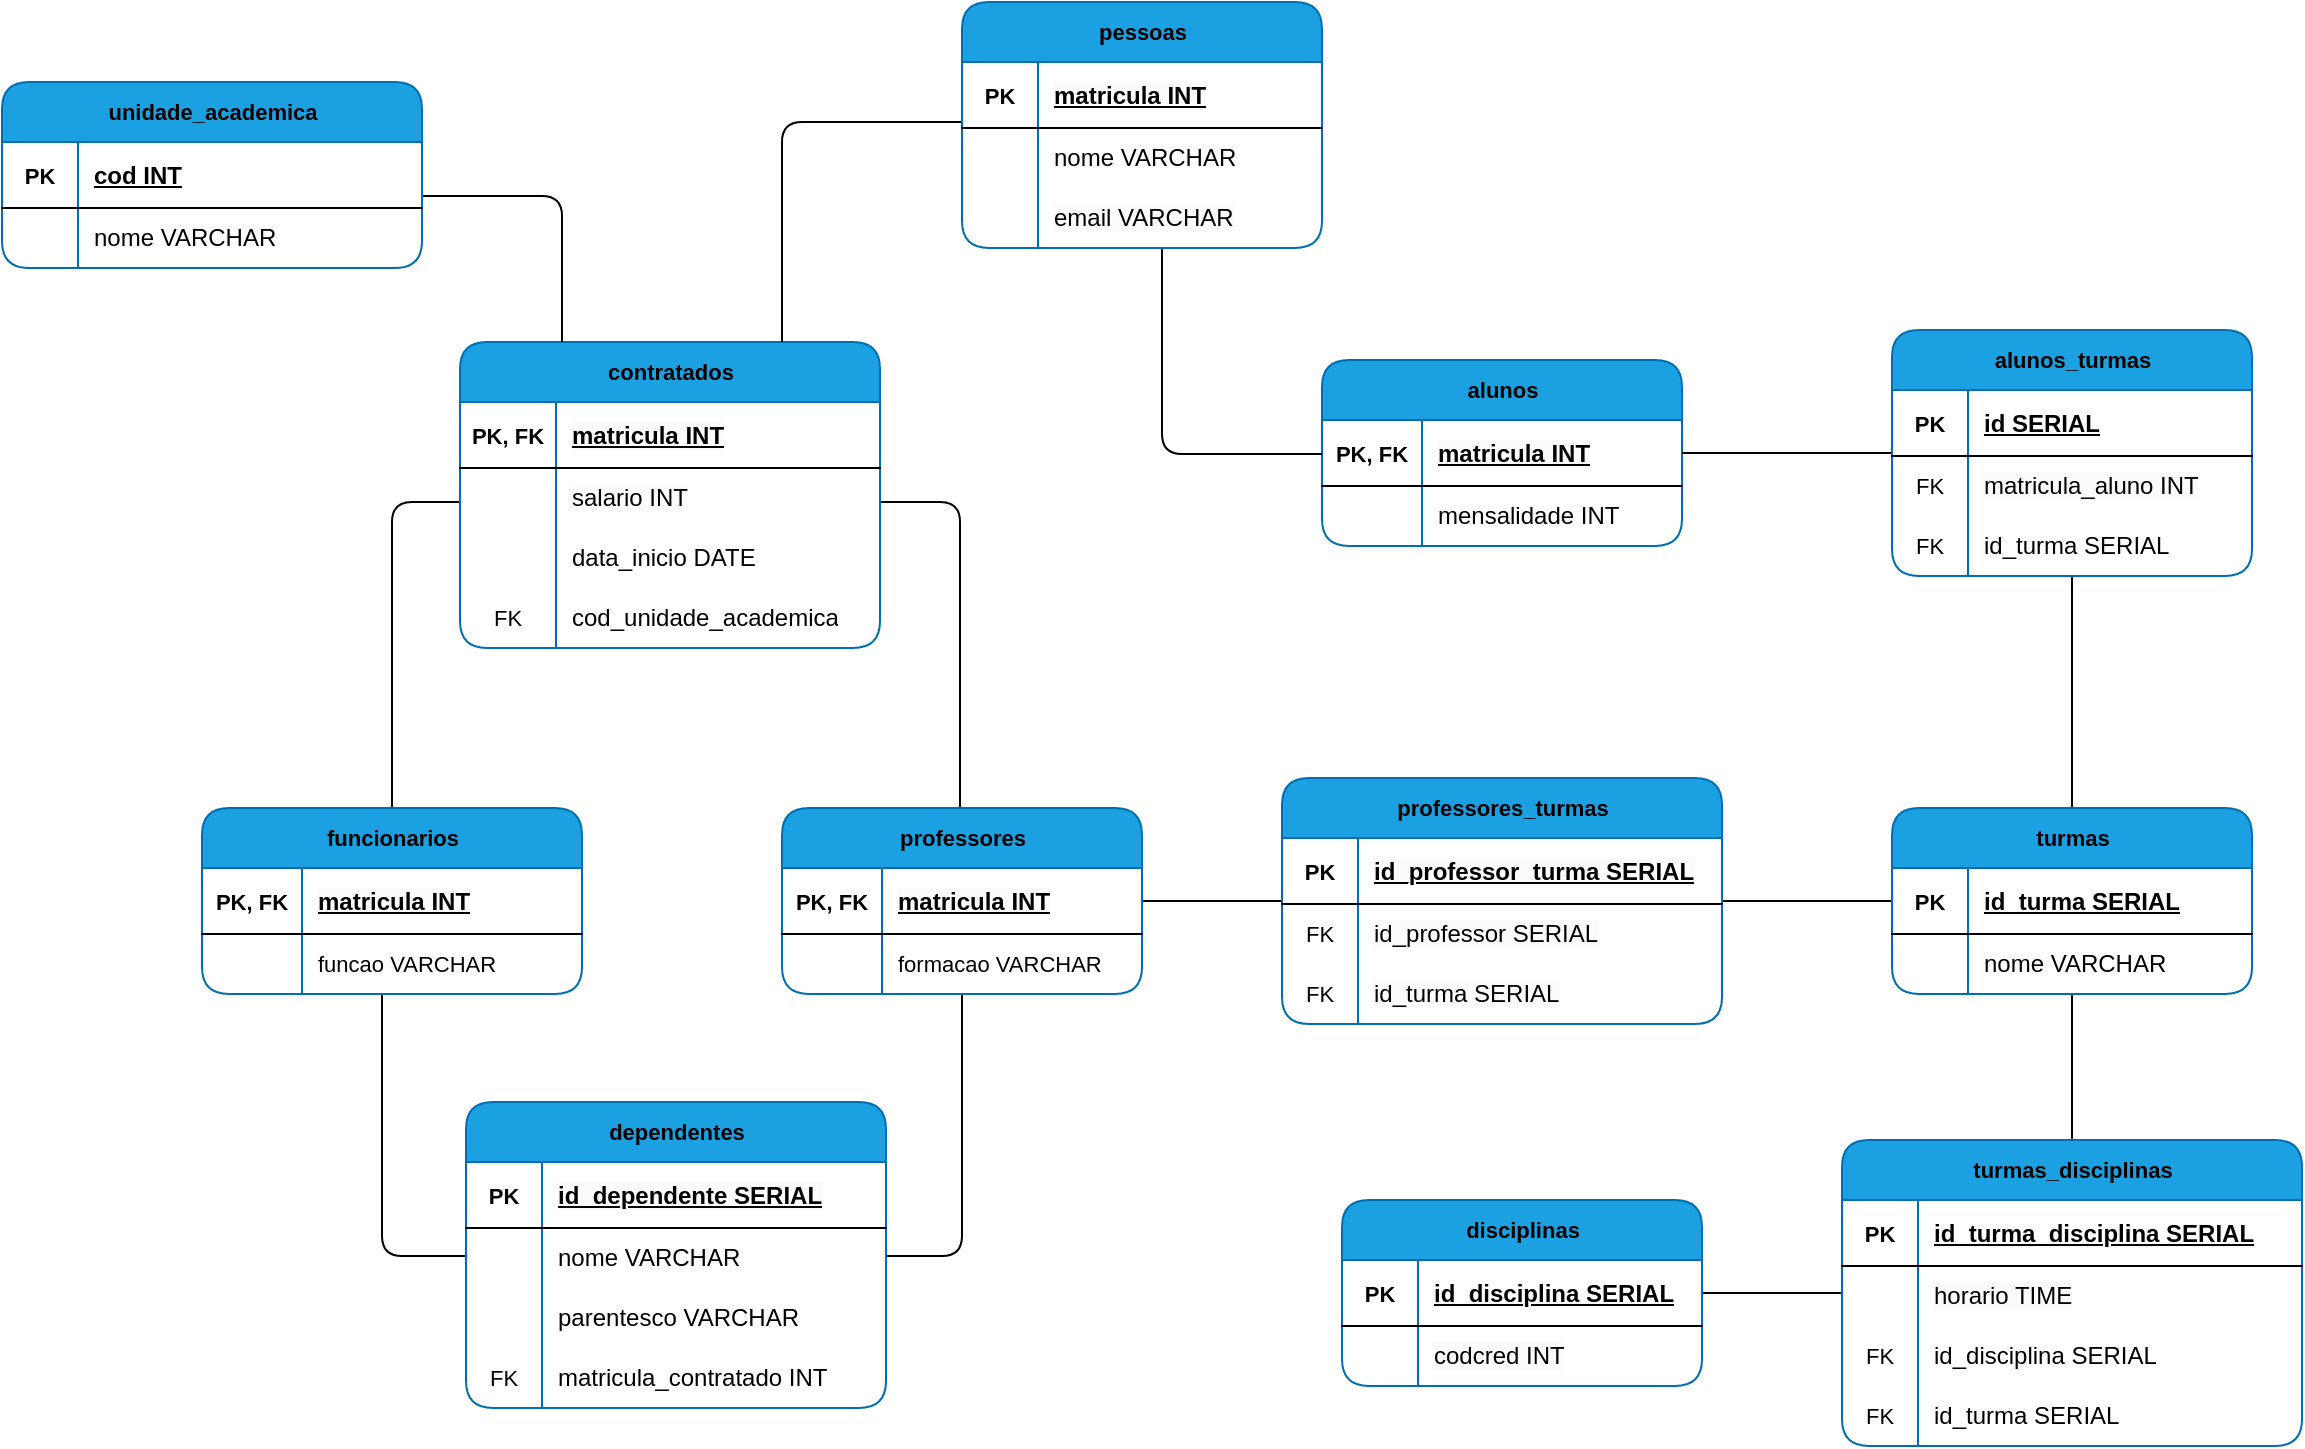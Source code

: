 <mxfile version="24.3.1" type="github">
  <diagram name="Página-1" id="WY4z6POpGyLfs5gdnEFu">
    <mxGraphModel dx="1714" dy="923" grid="1" gridSize="10" guides="0" tooltips="1" connect="1" arrows="1" fold="1" page="1" pageScale="1" pageWidth="827" pageHeight="1169" background="none" math="0" shadow="0">
      <root>
        <mxCell id="0" />
        <mxCell id="1" parent="0" />
        <mxCell id="dywrAjBWSmj7pD-ek3sx-2" style="edgeStyle=orthogonalEdgeStyle;rounded=1;orthogonalLoop=1;jettySize=auto;html=1;endArrow=none;endFill=0;" edge="1" parent="1" source="dywrAjBWSmj7pD-ek3sx-118" target="dywrAjBWSmj7pD-ek3sx-94">
          <mxGeometry relative="1" as="geometry">
            <mxPoint x="855" y="663" as="targetPoint" />
            <Array as="points">
              <mxPoint x="855" y="510" />
            </Array>
          </mxGeometry>
        </mxCell>
        <mxCell id="dywrAjBWSmj7pD-ek3sx-3" style="edgeStyle=orthogonalEdgeStyle;rounded=1;orthogonalLoop=1;jettySize=auto;html=1;strokeColor=default;align=center;verticalAlign=middle;fontFamily=Helvetica;fontSize=11;fontColor=default;labelBackgroundColor=default;endArrow=none;endFill=0;" edge="1" parent="1" source="dywrAjBWSmj7pD-ek3sx-118" target="dywrAjBWSmj7pD-ek3sx-78">
          <mxGeometry relative="1" as="geometry">
            <mxPoint x="1139.04" y="663" as="targetPoint" />
            <Array as="points">
              <mxPoint x="1139" y="510" />
            </Array>
          </mxGeometry>
        </mxCell>
        <mxCell id="dywrAjBWSmj7pD-ek3sx-117" style="edgeStyle=orthogonalEdgeStyle;rounded=1;orthogonalLoop=1;jettySize=auto;html=1;strokeColor=default;align=center;verticalAlign=middle;fontFamily=Helvetica;fontSize=11;fontColor=default;fontStyle=1;labelBackgroundColor=none;endArrow=none;endFill=0;" edge="1" parent="1" source="dywrAjBWSmj7pD-ek3sx-78" target="dywrAjBWSmj7pD-ek3sx-101">
          <mxGeometry relative="1" as="geometry">
            <Array as="points">
              <mxPoint x="1140" y="887" />
            </Array>
          </mxGeometry>
        </mxCell>
        <mxCell id="dywrAjBWSmj7pD-ek3sx-160" style="edgeStyle=orthogonalEdgeStyle;rounded=1;orthogonalLoop=1;jettySize=auto;html=1;strokeColor=default;align=center;verticalAlign=middle;fontFamily=Helvetica;fontSize=11;fontColor=default;fontStyle=1;labelBackgroundColor=none;endArrow=none;endFill=0;" edge="1" parent="1" source="dywrAjBWSmj7pD-ek3sx-78" target="dywrAjBWSmj7pD-ek3sx-144">
          <mxGeometry relative="1" as="geometry" />
        </mxCell>
        <mxCell id="dywrAjBWSmj7pD-ek3sx-78" value="&lt;font color=&quot;#000000&quot;&gt;professores&lt;/font&gt;" style="shape=table;startSize=30;container=1;collapsible=1;childLayout=tableLayout;fixedRows=1;rowLines=0;fontStyle=1;align=center;resizeLast=1;html=1;rounded=1;fontFamily=Helvetica;fontSize=11;labelBackgroundColor=none;perimeterSpacing=0;shadow=0;swimlaneLine=1;swimlaneFillColor=default;fillColor=#1ba1e2;strokeColor=#006EAF;fontColor=#ffffff;" vertex="1" parent="1">
          <mxGeometry x="1050" y="663" width="180" height="93" as="geometry" />
        </mxCell>
        <mxCell id="dywrAjBWSmj7pD-ek3sx-79" value="" style="shape=tableRow;horizontal=0;startSize=0;swimlaneHead=0;swimlaneBody=0;fillColor=none;collapsible=0;dropTarget=0;points=[[0,0.5],[1,0.5]];portConstraint=eastwest;top=0;left=0;right=0;bottom=1;rounded=1;fontFamily=Helvetica;fontSize=11;fontColor=default;labelBackgroundColor=default;" vertex="1" parent="dywrAjBWSmj7pD-ek3sx-78">
          <mxGeometry y="30" width="180" height="33" as="geometry" />
        </mxCell>
        <mxCell id="dywrAjBWSmj7pD-ek3sx-80" value="PK, FK" style="shape=partialRectangle;connectable=0;fillColor=none;top=0;left=0;bottom=0;right=0;fontStyle=1;overflow=hidden;whiteSpace=wrap;html=1;rounded=1;fontFamily=Helvetica;fontSize=11;fontColor=default;labelBackgroundColor=default;" vertex="1" parent="dywrAjBWSmj7pD-ek3sx-79">
          <mxGeometry width="50" height="33" as="geometry">
            <mxRectangle width="50" height="33" as="alternateBounds" />
          </mxGeometry>
        </mxCell>
        <mxCell id="dywrAjBWSmj7pD-ek3sx-81" value="&lt;span style=&quot;font-size: 12px; background-color: rgb(251, 251, 251);&quot;&gt;matricula INT&lt;/span&gt;" style="shape=partialRectangle;connectable=0;fillColor=none;top=0;left=0;bottom=0;right=0;align=left;spacingLeft=6;fontStyle=5;overflow=hidden;whiteSpace=wrap;html=1;rounded=1;fontFamily=Helvetica;fontSize=11;fontColor=default;labelBackgroundColor=default;" vertex="1" parent="dywrAjBWSmj7pD-ek3sx-79">
          <mxGeometry x="50" width="130" height="33" as="geometry">
            <mxRectangle width="130" height="33" as="alternateBounds" />
          </mxGeometry>
        </mxCell>
        <mxCell id="dywrAjBWSmj7pD-ek3sx-88" value="" style="shape=tableRow;horizontal=0;startSize=0;swimlaneHead=0;swimlaneBody=0;fillColor=none;collapsible=0;dropTarget=0;points=[[0,0.5],[1,0.5]];portConstraint=eastwest;top=0;left=0;right=0;bottom=0;rounded=1;fontFamily=Helvetica;fontSize=11;fontColor=default;labelBackgroundColor=default;" vertex="1" parent="dywrAjBWSmj7pD-ek3sx-78">
          <mxGeometry y="63" width="180" height="30" as="geometry" />
        </mxCell>
        <mxCell id="dywrAjBWSmj7pD-ek3sx-89" value="" style="shape=partialRectangle;connectable=0;fillColor=none;top=0;left=0;bottom=0;right=0;editable=1;overflow=hidden;whiteSpace=wrap;html=1;rounded=1;fontFamily=Helvetica;fontSize=11;fontColor=default;labelBackgroundColor=default;" vertex="1" parent="dywrAjBWSmj7pD-ek3sx-88">
          <mxGeometry width="50" height="30" as="geometry">
            <mxRectangle width="50" height="30" as="alternateBounds" />
          </mxGeometry>
        </mxCell>
        <mxCell id="dywrAjBWSmj7pD-ek3sx-90" value="formacao VARCHAR" style="shape=partialRectangle;connectable=0;fillColor=none;top=0;left=0;bottom=0;right=0;align=left;spacingLeft=6;overflow=hidden;whiteSpace=wrap;html=1;rounded=1;fontFamily=Helvetica;fontSize=11;fontColor=default;labelBackgroundColor=default;" vertex="1" parent="dywrAjBWSmj7pD-ek3sx-88">
          <mxGeometry x="50" width="130" height="30" as="geometry">
            <mxRectangle width="130" height="30" as="alternateBounds" />
          </mxGeometry>
        </mxCell>
        <mxCell id="dywrAjBWSmj7pD-ek3sx-116" style="edgeStyle=orthogonalEdgeStyle;rounded=1;orthogonalLoop=1;jettySize=auto;html=1;strokeColor=default;align=center;verticalAlign=middle;fontFamily=Helvetica;fontSize=11;fontColor=default;fontStyle=1;labelBackgroundColor=none;endArrow=none;endFill=0;" edge="1" parent="1" source="dywrAjBWSmj7pD-ek3sx-94" target="dywrAjBWSmj7pD-ek3sx-101">
          <mxGeometry relative="1" as="geometry">
            <Array as="points">
              <mxPoint x="850" y="887" />
            </Array>
          </mxGeometry>
        </mxCell>
        <mxCell id="dywrAjBWSmj7pD-ek3sx-94" value="&lt;font color=&quot;#000000&quot;&gt;funcionarios&lt;/font&gt;" style="shape=table;startSize=30;container=1;collapsible=1;childLayout=tableLayout;fixedRows=1;rowLines=0;fontStyle=1;align=center;resizeLast=1;html=1;rounded=1;fontFamily=Helvetica;fontSize=11;labelBackgroundColor=none;perimeterSpacing=0;shadow=0;swimlaneLine=1;swimlaneFillColor=default;fillColor=#1ba1e2;strokeColor=#006EAF;fontColor=#ffffff;" vertex="1" parent="1">
          <mxGeometry x="760" y="663" width="190" height="93" as="geometry" />
        </mxCell>
        <mxCell id="dywrAjBWSmj7pD-ek3sx-95" value="" style="shape=tableRow;horizontal=0;startSize=0;swimlaneHead=0;swimlaneBody=0;fillColor=none;collapsible=0;dropTarget=0;points=[[0,0.5],[1,0.5]];portConstraint=eastwest;top=0;left=0;right=0;bottom=1;rounded=1;fontFamily=Helvetica;fontSize=11;fontColor=default;labelBackgroundColor=default;" vertex="1" parent="dywrAjBWSmj7pD-ek3sx-94">
          <mxGeometry y="30" width="190" height="33" as="geometry" />
        </mxCell>
        <mxCell id="dywrAjBWSmj7pD-ek3sx-96" value="PK, FK" style="shape=partialRectangle;connectable=0;fillColor=none;top=0;left=0;bottom=0;right=0;fontStyle=1;overflow=hidden;whiteSpace=wrap;html=1;rounded=1;fontFamily=Helvetica;fontSize=11;fontColor=default;labelBackgroundColor=default;" vertex="1" parent="dywrAjBWSmj7pD-ek3sx-95">
          <mxGeometry width="50" height="33" as="geometry">
            <mxRectangle width="50" height="33" as="alternateBounds" />
          </mxGeometry>
        </mxCell>
        <mxCell id="dywrAjBWSmj7pD-ek3sx-97" value="&lt;span style=&quot;font-size: 12px; background-color: rgb(251, 251, 251);&quot;&gt;matricula INT&lt;/span&gt;" style="shape=partialRectangle;connectable=0;fillColor=none;top=0;left=0;bottom=0;right=0;align=left;spacingLeft=6;fontStyle=5;overflow=hidden;whiteSpace=wrap;html=1;rounded=1;fontFamily=Helvetica;fontSize=11;fontColor=default;labelBackgroundColor=default;" vertex="1" parent="dywrAjBWSmj7pD-ek3sx-95">
          <mxGeometry x="50" width="140" height="33" as="geometry">
            <mxRectangle width="140" height="33" as="alternateBounds" />
          </mxGeometry>
        </mxCell>
        <mxCell id="dywrAjBWSmj7pD-ek3sx-98" value="" style="shape=tableRow;horizontal=0;startSize=0;swimlaneHead=0;swimlaneBody=0;fillColor=none;collapsible=0;dropTarget=0;points=[[0,0.5],[1,0.5]];portConstraint=eastwest;top=0;left=0;right=0;bottom=0;rounded=1;fontFamily=Helvetica;fontSize=11;fontColor=default;labelBackgroundColor=default;" vertex="1" parent="dywrAjBWSmj7pD-ek3sx-94">
          <mxGeometry y="63" width="190" height="30" as="geometry" />
        </mxCell>
        <mxCell id="dywrAjBWSmj7pD-ek3sx-99" value="" style="shape=partialRectangle;connectable=0;fillColor=none;top=0;left=0;bottom=0;right=0;editable=1;overflow=hidden;whiteSpace=wrap;html=1;rounded=1;fontFamily=Helvetica;fontSize=11;fontColor=default;labelBackgroundColor=default;" vertex="1" parent="dywrAjBWSmj7pD-ek3sx-98">
          <mxGeometry width="50" height="30" as="geometry">
            <mxRectangle width="50" height="30" as="alternateBounds" />
          </mxGeometry>
        </mxCell>
        <mxCell id="dywrAjBWSmj7pD-ek3sx-100" value="funcao VARCHAR" style="shape=partialRectangle;connectable=0;fillColor=none;top=0;left=0;bottom=0;right=0;align=left;spacingLeft=6;overflow=hidden;whiteSpace=wrap;html=1;rounded=1;fontFamily=Helvetica;fontSize=11;fontColor=default;labelBackgroundColor=default;" vertex="1" parent="dywrAjBWSmj7pD-ek3sx-98">
          <mxGeometry x="50" width="140" height="30" as="geometry">
            <mxRectangle width="140" height="30" as="alternateBounds" />
          </mxGeometry>
        </mxCell>
        <mxCell id="dywrAjBWSmj7pD-ek3sx-101" value="&lt;font color=&quot;#000000&quot;&gt;dependentes&lt;/font&gt;" style="shape=table;startSize=30;container=1;collapsible=1;childLayout=tableLayout;fixedRows=1;rowLines=0;fontStyle=1;align=center;resizeLast=1;html=1;rounded=1;fontFamily=Helvetica;fontSize=11;labelBackgroundColor=none;perimeterSpacing=0;shadow=0;swimlaneLine=1;swimlaneFillColor=default;fillColor=#1ba1e2;strokeColor=#006EAF;fontColor=#ffffff;" vertex="1" parent="1">
          <mxGeometry x="892" y="810" width="210" height="153" as="geometry" />
        </mxCell>
        <mxCell id="dywrAjBWSmj7pD-ek3sx-102" value="" style="shape=tableRow;horizontal=0;startSize=0;swimlaneHead=0;swimlaneBody=0;fillColor=none;collapsible=0;dropTarget=0;points=[[0,0.5],[1,0.5]];portConstraint=eastwest;top=0;left=0;right=0;bottom=1;rounded=1;fontFamily=Helvetica;fontSize=11;fontColor=default;labelBackgroundColor=default;" vertex="1" parent="dywrAjBWSmj7pD-ek3sx-101">
          <mxGeometry y="30" width="210" height="33" as="geometry" />
        </mxCell>
        <mxCell id="dywrAjBWSmj7pD-ek3sx-103" value="PK" style="shape=partialRectangle;connectable=0;fillColor=none;top=0;left=0;bottom=0;right=0;fontStyle=1;overflow=hidden;whiteSpace=wrap;html=1;rounded=1;fontFamily=Helvetica;fontSize=11;fontColor=default;labelBackgroundColor=default;" vertex="1" parent="dywrAjBWSmj7pD-ek3sx-102">
          <mxGeometry width="38" height="33" as="geometry">
            <mxRectangle width="38" height="33" as="alternateBounds" />
          </mxGeometry>
        </mxCell>
        <mxCell id="dywrAjBWSmj7pD-ek3sx-104" value="&lt;span style=&quot;font-size: 12px; background-color: rgb(251, 251, 251);&quot;&gt;id_dependente SERIAL&lt;/span&gt;" style="shape=partialRectangle;connectable=0;fillColor=none;top=0;left=0;bottom=0;right=0;align=left;spacingLeft=6;fontStyle=5;overflow=hidden;whiteSpace=wrap;html=1;rounded=1;fontFamily=Helvetica;fontSize=11;fontColor=default;labelBackgroundColor=default;" vertex="1" parent="dywrAjBWSmj7pD-ek3sx-102">
          <mxGeometry x="38" width="172" height="33" as="geometry">
            <mxRectangle width="172" height="33" as="alternateBounds" />
          </mxGeometry>
        </mxCell>
        <mxCell id="dywrAjBWSmj7pD-ek3sx-105" value="" style="shape=tableRow;horizontal=0;startSize=0;swimlaneHead=0;swimlaneBody=0;fillColor=none;collapsible=0;dropTarget=0;points=[[0,0.5],[1,0.5]];portConstraint=eastwest;top=0;left=0;right=0;bottom=0;rounded=1;fontFamily=Helvetica;fontSize=11;fontColor=default;labelBackgroundColor=default;" vertex="1" parent="dywrAjBWSmj7pD-ek3sx-101">
          <mxGeometry y="63" width="210" height="30" as="geometry" />
        </mxCell>
        <mxCell id="dywrAjBWSmj7pD-ek3sx-106" value="" style="shape=partialRectangle;connectable=0;fillColor=none;top=0;left=0;bottom=0;right=0;editable=1;overflow=hidden;whiteSpace=wrap;html=1;rounded=1;fontFamily=Helvetica;fontSize=11;fontColor=default;labelBackgroundColor=default;" vertex="1" parent="dywrAjBWSmj7pD-ek3sx-105">
          <mxGeometry width="38" height="30" as="geometry">
            <mxRectangle width="38" height="30" as="alternateBounds" />
          </mxGeometry>
        </mxCell>
        <mxCell id="dywrAjBWSmj7pD-ek3sx-107" value="&lt;span style=&quot;font-size: 12px;&quot;&gt;nome VARCHAR&lt;/span&gt;" style="shape=partialRectangle;connectable=0;fillColor=none;top=0;left=0;bottom=0;right=0;align=left;spacingLeft=6;overflow=hidden;whiteSpace=wrap;html=1;rounded=1;fontFamily=Helvetica;fontSize=11;fontColor=default;labelBackgroundColor=default;" vertex="1" parent="dywrAjBWSmj7pD-ek3sx-105">
          <mxGeometry x="38" width="172" height="30" as="geometry">
            <mxRectangle width="172" height="30" as="alternateBounds" />
          </mxGeometry>
        </mxCell>
        <mxCell id="dywrAjBWSmj7pD-ek3sx-110" value="" style="shape=tableRow;horizontal=0;startSize=0;swimlaneHead=0;swimlaneBody=0;fillColor=none;collapsible=0;dropTarget=0;points=[[0,0.5],[1,0.5]];portConstraint=eastwest;top=0;left=0;right=0;bottom=0;rounded=1;fontFamily=Helvetica;fontSize=11;fontColor=default;labelBackgroundColor=default;" vertex="1" parent="dywrAjBWSmj7pD-ek3sx-101">
          <mxGeometry y="93" width="210" height="30" as="geometry" />
        </mxCell>
        <mxCell id="dywrAjBWSmj7pD-ek3sx-111" value="" style="shape=partialRectangle;connectable=0;fillColor=none;top=0;left=0;bottom=0;right=0;editable=1;overflow=hidden;whiteSpace=wrap;html=1;rounded=1;fontFamily=Helvetica;fontSize=11;fontColor=default;labelBackgroundColor=default;" vertex="1" parent="dywrAjBWSmj7pD-ek3sx-110">
          <mxGeometry width="38" height="30" as="geometry">
            <mxRectangle width="38" height="30" as="alternateBounds" />
          </mxGeometry>
        </mxCell>
        <mxCell id="dywrAjBWSmj7pD-ek3sx-112" value="&lt;span style=&quot;font-size: 12px;&quot;&gt;parentesco VARCHAR&lt;/span&gt;" style="shape=partialRectangle;connectable=0;fillColor=none;top=0;left=0;bottom=0;right=0;align=left;spacingLeft=6;overflow=hidden;whiteSpace=wrap;html=1;rounded=1;fontFamily=Helvetica;fontSize=11;fontColor=default;labelBackgroundColor=default;" vertex="1" parent="dywrAjBWSmj7pD-ek3sx-110">
          <mxGeometry x="38" width="172" height="30" as="geometry">
            <mxRectangle width="172" height="30" as="alternateBounds" />
          </mxGeometry>
        </mxCell>
        <mxCell id="dywrAjBWSmj7pD-ek3sx-113" value="" style="shape=tableRow;horizontal=0;startSize=0;swimlaneHead=0;swimlaneBody=0;fillColor=none;collapsible=0;dropTarget=0;points=[[0,0.5],[1,0.5]];portConstraint=eastwest;top=0;left=0;right=0;bottom=0;rounded=1;fontFamily=Helvetica;fontSize=11;fontColor=default;labelBackgroundColor=default;" vertex="1" parent="dywrAjBWSmj7pD-ek3sx-101">
          <mxGeometry y="123" width="210" height="30" as="geometry" />
        </mxCell>
        <mxCell id="dywrAjBWSmj7pD-ek3sx-114" value="FK" style="shape=partialRectangle;connectable=0;fillColor=none;top=0;left=0;bottom=0;right=0;editable=1;overflow=hidden;whiteSpace=wrap;html=1;rounded=1;fontFamily=Helvetica;fontSize=11;fontColor=default;labelBackgroundColor=default;" vertex="1" parent="dywrAjBWSmj7pD-ek3sx-113">
          <mxGeometry width="38" height="30" as="geometry">
            <mxRectangle width="38" height="30" as="alternateBounds" />
          </mxGeometry>
        </mxCell>
        <mxCell id="dywrAjBWSmj7pD-ek3sx-115" value="&lt;span style=&quot;font-size: 12px;&quot;&gt;matricula_contratado INT&lt;/span&gt;" style="shape=partialRectangle;connectable=0;fillColor=none;top=0;left=0;bottom=0;right=0;align=left;spacingLeft=6;overflow=hidden;whiteSpace=wrap;html=1;rounded=1;fontFamily=Helvetica;fontSize=11;fontColor=default;labelBackgroundColor=default;" vertex="1" parent="dywrAjBWSmj7pD-ek3sx-113">
          <mxGeometry x="38" width="172" height="30" as="geometry">
            <mxRectangle width="172" height="30" as="alternateBounds" />
          </mxGeometry>
        </mxCell>
        <mxCell id="dywrAjBWSmj7pD-ek3sx-118" value="&lt;font color=&quot;#000000&quot;&gt;contratados&lt;/font&gt;" style="shape=table;startSize=30;container=1;collapsible=1;childLayout=tableLayout;fixedRows=1;rowLines=0;fontStyle=1;align=center;resizeLast=1;html=1;rounded=1;fontFamily=Helvetica;fontSize=11;labelBackgroundColor=none;perimeterSpacing=0;shadow=0;swimlaneLine=1;swimlaneFillColor=default;fillColor=#1ba1e2;strokeColor=#006EAF;fontColor=#ffffff;" vertex="1" parent="1">
          <mxGeometry x="889" y="430" width="210" height="153" as="geometry" />
        </mxCell>
        <mxCell id="dywrAjBWSmj7pD-ek3sx-119" value="" style="shape=tableRow;horizontal=0;startSize=0;swimlaneHead=0;swimlaneBody=0;fillColor=none;collapsible=0;dropTarget=0;points=[[0,0.5],[1,0.5]];portConstraint=eastwest;top=0;left=0;right=0;bottom=1;rounded=1;fontFamily=Helvetica;fontSize=11;fontColor=default;labelBackgroundColor=default;" vertex="1" parent="dywrAjBWSmj7pD-ek3sx-118">
          <mxGeometry y="30" width="210" height="33" as="geometry" />
        </mxCell>
        <mxCell id="dywrAjBWSmj7pD-ek3sx-120" value="PK, FK" style="shape=partialRectangle;connectable=0;fillColor=none;top=0;left=0;bottom=0;right=0;fontStyle=1;overflow=hidden;whiteSpace=wrap;html=1;rounded=1;fontFamily=Helvetica;fontSize=11;fontColor=default;labelBackgroundColor=default;" vertex="1" parent="dywrAjBWSmj7pD-ek3sx-119">
          <mxGeometry width="48.0" height="33" as="geometry">
            <mxRectangle width="48.0" height="33" as="alternateBounds" />
          </mxGeometry>
        </mxCell>
        <mxCell id="dywrAjBWSmj7pD-ek3sx-121" value="&lt;span style=&quot;font-size: 12px; background-color: rgb(251, 251, 251);&quot;&gt;matricula INT&lt;/span&gt;" style="shape=partialRectangle;connectable=0;fillColor=none;top=0;left=0;bottom=0;right=0;align=left;spacingLeft=6;fontStyle=5;overflow=hidden;whiteSpace=wrap;html=1;rounded=1;fontFamily=Helvetica;fontSize=11;fontColor=default;labelBackgroundColor=default;" vertex="1" parent="dywrAjBWSmj7pD-ek3sx-119">
          <mxGeometry x="48.0" width="162.0" height="33" as="geometry">
            <mxRectangle width="162.0" height="33" as="alternateBounds" />
          </mxGeometry>
        </mxCell>
        <mxCell id="dywrAjBWSmj7pD-ek3sx-134" value="" style="shape=tableRow;horizontal=0;startSize=0;swimlaneHead=0;swimlaneBody=0;fillColor=none;collapsible=0;dropTarget=0;points=[[0,0.5],[1,0.5]];portConstraint=eastwest;top=0;left=0;right=0;bottom=0;rounded=1;fontFamily=Helvetica;fontSize=11;fontColor=default;labelBackgroundColor=default;" vertex="1" parent="dywrAjBWSmj7pD-ek3sx-118">
          <mxGeometry y="63" width="210" height="30" as="geometry" />
        </mxCell>
        <mxCell id="dywrAjBWSmj7pD-ek3sx-135" value="" style="shape=partialRectangle;connectable=0;fillColor=none;top=0;left=0;bottom=0;right=0;editable=1;overflow=hidden;whiteSpace=wrap;html=1;rounded=1;fontFamily=Helvetica;fontSize=11;fontColor=default;labelBackgroundColor=default;" vertex="1" parent="dywrAjBWSmj7pD-ek3sx-134">
          <mxGeometry width="48.0" height="30" as="geometry">
            <mxRectangle width="48.0" height="30" as="alternateBounds" />
          </mxGeometry>
        </mxCell>
        <mxCell id="dywrAjBWSmj7pD-ek3sx-136" value="&lt;span style=&quot;font-size: 12px; background-color: rgb(251, 251, 251);&quot;&gt;salario INT&lt;/span&gt;" style="shape=partialRectangle;connectable=0;fillColor=none;top=0;left=0;bottom=0;right=0;align=left;spacingLeft=6;overflow=hidden;whiteSpace=wrap;html=1;rounded=1;fontFamily=Helvetica;fontSize=11;fontColor=default;labelBackgroundColor=default;" vertex="1" parent="dywrAjBWSmj7pD-ek3sx-134">
          <mxGeometry x="48.0" width="162.0" height="30" as="geometry">
            <mxRectangle width="162.0" height="30" as="alternateBounds" />
          </mxGeometry>
        </mxCell>
        <mxCell id="dywrAjBWSmj7pD-ek3sx-279" value="" style="shape=tableRow;horizontal=0;startSize=0;swimlaneHead=0;swimlaneBody=0;fillColor=none;collapsible=0;dropTarget=0;points=[[0,0.5],[1,0.5]];portConstraint=eastwest;top=0;left=0;right=0;bottom=0;rounded=1;fontFamily=Helvetica;fontSize=11;fontColor=default;labelBackgroundColor=default;" vertex="1" parent="dywrAjBWSmj7pD-ek3sx-118">
          <mxGeometry y="93" width="210" height="30" as="geometry" />
        </mxCell>
        <mxCell id="dywrAjBWSmj7pD-ek3sx-280" value="" style="shape=partialRectangle;connectable=0;fillColor=none;top=0;left=0;bottom=0;right=0;editable=1;overflow=hidden;whiteSpace=wrap;html=1;rounded=1;fontFamily=Helvetica;fontSize=11;fontColor=default;labelBackgroundColor=default;" vertex="1" parent="dywrAjBWSmj7pD-ek3sx-279">
          <mxGeometry width="48.0" height="30" as="geometry">
            <mxRectangle width="48.0" height="30" as="alternateBounds" />
          </mxGeometry>
        </mxCell>
        <mxCell id="dywrAjBWSmj7pD-ek3sx-281" value="&lt;span style=&quot;font-size: 12px;&quot;&gt;data_inicio DATE&lt;/span&gt;" style="shape=partialRectangle;connectable=0;fillColor=none;top=0;left=0;bottom=0;right=0;align=left;spacingLeft=6;overflow=hidden;whiteSpace=wrap;html=1;rounded=1;fontFamily=Helvetica;fontSize=11;fontColor=default;labelBackgroundColor=default;" vertex="1" parent="dywrAjBWSmj7pD-ek3sx-279">
          <mxGeometry x="48.0" width="162.0" height="30" as="geometry">
            <mxRectangle width="162.0" height="30" as="alternateBounds" />
          </mxGeometry>
        </mxCell>
        <mxCell id="dywrAjBWSmj7pD-ek3sx-128" value="" style="shape=tableRow;horizontal=0;startSize=0;swimlaneHead=0;swimlaneBody=0;fillColor=none;collapsible=0;dropTarget=0;points=[[0,0.5],[1,0.5]];portConstraint=eastwest;top=0;left=0;right=0;bottom=0;rounded=1;fontFamily=Helvetica;fontSize=11;fontColor=default;labelBackgroundColor=default;" vertex="1" parent="dywrAjBWSmj7pD-ek3sx-118">
          <mxGeometry y="123" width="210" height="30" as="geometry" />
        </mxCell>
        <mxCell id="dywrAjBWSmj7pD-ek3sx-129" value="FK" style="shape=partialRectangle;connectable=0;fillColor=none;top=0;left=0;bottom=0;right=0;editable=1;overflow=hidden;whiteSpace=wrap;html=1;rounded=1;fontFamily=Helvetica;fontSize=11;fontColor=default;labelBackgroundColor=default;" vertex="1" parent="dywrAjBWSmj7pD-ek3sx-128">
          <mxGeometry width="48.0" height="30" as="geometry">
            <mxRectangle width="48.0" height="30" as="alternateBounds" />
          </mxGeometry>
        </mxCell>
        <mxCell id="dywrAjBWSmj7pD-ek3sx-130" value="&lt;span style=&quot;font-size: 12px;&quot;&gt;cod_unidade_academica&lt;/span&gt;" style="shape=partialRectangle;connectable=0;fillColor=none;top=0;left=0;bottom=0;right=0;align=left;spacingLeft=6;overflow=hidden;whiteSpace=wrap;html=1;rounded=1;fontFamily=Helvetica;fontSize=11;fontColor=default;labelBackgroundColor=default;" vertex="1" parent="dywrAjBWSmj7pD-ek3sx-128">
          <mxGeometry x="48.0" width="162.0" height="30" as="geometry">
            <mxRectangle width="162.0" height="30" as="alternateBounds" />
          </mxGeometry>
        </mxCell>
        <mxCell id="dywrAjBWSmj7pD-ek3sx-224" style="edgeStyle=orthogonalEdgeStyle;rounded=1;orthogonalLoop=1;jettySize=auto;html=1;strokeColor=default;align=center;verticalAlign=middle;fontFamily=Helvetica;fontSize=11;fontColor=default;fontStyle=1;labelBackgroundColor=none;endArrow=none;endFill=0;" edge="1" parent="1" source="dywrAjBWSmj7pD-ek3sx-144" target="dywrAjBWSmj7pD-ek3sx-178">
          <mxGeometry relative="1" as="geometry" />
        </mxCell>
        <mxCell id="dywrAjBWSmj7pD-ek3sx-144" value="&lt;font color=&quot;#000000&quot;&gt;professores_turmas&lt;/font&gt;" style="shape=table;startSize=30;container=1;collapsible=1;childLayout=tableLayout;fixedRows=1;rowLines=0;fontStyle=1;align=center;resizeLast=1;html=1;rounded=1;fontFamily=Helvetica;fontSize=11;labelBackgroundColor=none;perimeterSpacing=0;shadow=0;swimlaneLine=1;swimlaneFillColor=default;fillColor=#1ba1e2;strokeColor=#006EAF;fontColor=#ffffff;" vertex="1" parent="1">
          <mxGeometry x="1300" y="648" width="220" height="123" as="geometry" />
        </mxCell>
        <mxCell id="dywrAjBWSmj7pD-ek3sx-145" value="" style="shape=tableRow;horizontal=0;startSize=0;swimlaneHead=0;swimlaneBody=0;fillColor=none;collapsible=0;dropTarget=0;points=[[0,0.5],[1,0.5]];portConstraint=eastwest;top=0;left=0;right=0;bottom=1;rounded=1;fontFamily=Helvetica;fontSize=11;fontColor=default;labelBackgroundColor=default;" vertex="1" parent="dywrAjBWSmj7pD-ek3sx-144">
          <mxGeometry y="30" width="220" height="33" as="geometry" />
        </mxCell>
        <mxCell id="dywrAjBWSmj7pD-ek3sx-146" value="PK" style="shape=partialRectangle;connectable=0;fillColor=none;top=0;left=0;bottom=0;right=0;fontStyle=1;overflow=hidden;whiteSpace=wrap;html=1;rounded=1;fontFamily=Helvetica;fontSize=11;fontColor=default;labelBackgroundColor=default;" vertex="1" parent="dywrAjBWSmj7pD-ek3sx-145">
          <mxGeometry width="38" height="33" as="geometry">
            <mxRectangle width="38" height="33" as="alternateBounds" />
          </mxGeometry>
        </mxCell>
        <mxCell id="dywrAjBWSmj7pD-ek3sx-147" value="&lt;span style=&quot;font-size: 12px; background-color: rgb(251, 251, 251);&quot;&gt;id_professor_turma SERIAL&lt;/span&gt;" style="shape=partialRectangle;connectable=0;fillColor=none;top=0;left=0;bottom=0;right=0;align=left;spacingLeft=6;fontStyle=5;overflow=hidden;whiteSpace=wrap;html=1;rounded=1;fontFamily=Helvetica;fontSize=11;fontColor=default;labelBackgroundColor=default;" vertex="1" parent="dywrAjBWSmj7pD-ek3sx-145">
          <mxGeometry x="38" width="182" height="33" as="geometry">
            <mxRectangle width="182" height="33" as="alternateBounds" />
          </mxGeometry>
        </mxCell>
        <mxCell id="dywrAjBWSmj7pD-ek3sx-154" value="" style="shape=tableRow;horizontal=0;startSize=0;swimlaneHead=0;swimlaneBody=0;fillColor=none;collapsible=0;dropTarget=0;points=[[0,0.5],[1,0.5]];portConstraint=eastwest;top=0;left=0;right=0;bottom=0;rounded=1;fontFamily=Helvetica;fontSize=11;fontColor=default;labelBackgroundColor=default;" vertex="1" parent="dywrAjBWSmj7pD-ek3sx-144">
          <mxGeometry y="63" width="220" height="30" as="geometry" />
        </mxCell>
        <mxCell id="dywrAjBWSmj7pD-ek3sx-155" value="FK" style="shape=partialRectangle;connectable=0;fillColor=none;top=0;left=0;bottom=0;right=0;editable=1;overflow=hidden;whiteSpace=wrap;html=1;rounded=1;fontFamily=Helvetica;fontSize=11;fontColor=default;labelBackgroundColor=default;" vertex="1" parent="dywrAjBWSmj7pD-ek3sx-154">
          <mxGeometry width="38" height="30" as="geometry">
            <mxRectangle width="38" height="30" as="alternateBounds" />
          </mxGeometry>
        </mxCell>
        <mxCell id="dywrAjBWSmj7pD-ek3sx-156" value="&lt;span style=&quot;font-size: 12px; background-color: rgb(251, 251, 251);&quot;&gt;id_professor SERIAL&lt;/span&gt;" style="shape=partialRectangle;connectable=0;fillColor=none;top=0;left=0;bottom=0;right=0;align=left;spacingLeft=6;overflow=hidden;whiteSpace=wrap;html=1;rounded=1;fontFamily=Helvetica;fontSize=11;fontColor=default;labelBackgroundColor=default;" vertex="1" parent="dywrAjBWSmj7pD-ek3sx-154">
          <mxGeometry x="38" width="182" height="30" as="geometry">
            <mxRectangle width="182" height="30" as="alternateBounds" />
          </mxGeometry>
        </mxCell>
        <mxCell id="dywrAjBWSmj7pD-ek3sx-157" value="" style="shape=tableRow;horizontal=0;startSize=0;swimlaneHead=0;swimlaneBody=0;fillColor=none;collapsible=0;dropTarget=0;points=[[0,0.5],[1,0.5]];portConstraint=eastwest;top=0;left=0;right=0;bottom=0;rounded=1;fontFamily=Helvetica;fontSize=11;fontColor=default;labelBackgroundColor=default;" vertex="1" parent="dywrAjBWSmj7pD-ek3sx-144">
          <mxGeometry y="93" width="220" height="30" as="geometry" />
        </mxCell>
        <mxCell id="dywrAjBWSmj7pD-ek3sx-158" value="FK" style="shape=partialRectangle;connectable=0;fillColor=none;top=0;left=0;bottom=0;right=0;editable=1;overflow=hidden;whiteSpace=wrap;html=1;rounded=1;fontFamily=Helvetica;fontSize=11;fontColor=default;labelBackgroundColor=default;" vertex="1" parent="dywrAjBWSmj7pD-ek3sx-157">
          <mxGeometry width="38" height="30" as="geometry">
            <mxRectangle width="38" height="30" as="alternateBounds" />
          </mxGeometry>
        </mxCell>
        <mxCell id="dywrAjBWSmj7pD-ek3sx-159" value="&lt;span style=&quot;font-size: 12px; background-color: rgb(251, 251, 251);&quot;&gt;id_turma SERIAL&lt;/span&gt;" style="shape=partialRectangle;connectable=0;fillColor=none;top=0;left=0;bottom=0;right=0;align=left;spacingLeft=6;overflow=hidden;whiteSpace=wrap;html=1;rounded=1;fontFamily=Helvetica;fontSize=11;fontColor=default;labelBackgroundColor=default;" vertex="1" parent="dywrAjBWSmj7pD-ek3sx-157">
          <mxGeometry x="38" width="182" height="30" as="geometry">
            <mxRectangle width="182" height="30" as="alternateBounds" />
          </mxGeometry>
        </mxCell>
        <mxCell id="dywrAjBWSmj7pD-ek3sx-177" style="edgeStyle=orthogonalEdgeStyle;rounded=1;orthogonalLoop=1;jettySize=auto;html=1;strokeColor=default;align=center;verticalAlign=middle;fontFamily=Helvetica;fontSize=11;fontColor=default;fontStyle=1;labelBackgroundColor=none;endArrow=none;endFill=0;" edge="1" parent="1" source="dywrAjBWSmj7pD-ek3sx-161" target="dywrAjBWSmj7pD-ek3sx-118">
          <mxGeometry relative="1" as="geometry">
            <Array as="points">
              <mxPoint x="940" y="357" />
            </Array>
          </mxGeometry>
        </mxCell>
        <mxCell id="dywrAjBWSmj7pD-ek3sx-161" value="&lt;font color=&quot;#000000&quot;&gt;unidade_academica&lt;/font&gt;" style="shape=table;startSize=30;container=1;collapsible=1;childLayout=tableLayout;fixedRows=1;rowLines=0;fontStyle=1;align=center;resizeLast=1;html=1;rounded=1;fontFamily=Helvetica;fontSize=11;labelBackgroundColor=none;perimeterSpacing=0;shadow=0;swimlaneLine=1;swimlaneFillColor=default;fillColor=#1ba1e2;strokeColor=#006EAF;fontColor=#ffffff;" vertex="1" parent="1">
          <mxGeometry x="660" y="300" width="210" height="93" as="geometry" />
        </mxCell>
        <mxCell id="dywrAjBWSmj7pD-ek3sx-162" value="" style="shape=tableRow;horizontal=0;startSize=0;swimlaneHead=0;swimlaneBody=0;fillColor=none;collapsible=0;dropTarget=0;points=[[0,0.5],[1,0.5]];portConstraint=eastwest;top=0;left=0;right=0;bottom=1;rounded=1;fontFamily=Helvetica;fontSize=11;fontColor=default;labelBackgroundColor=default;" vertex="1" parent="dywrAjBWSmj7pD-ek3sx-161">
          <mxGeometry y="30" width="210" height="33" as="geometry" />
        </mxCell>
        <mxCell id="dywrAjBWSmj7pD-ek3sx-163" value="PK" style="shape=partialRectangle;connectable=0;fillColor=none;top=0;left=0;bottom=0;right=0;fontStyle=1;overflow=hidden;whiteSpace=wrap;html=1;rounded=1;fontFamily=Helvetica;fontSize=11;fontColor=default;labelBackgroundColor=default;" vertex="1" parent="dywrAjBWSmj7pD-ek3sx-162">
          <mxGeometry width="38" height="33" as="geometry">
            <mxRectangle width="38" height="33" as="alternateBounds" />
          </mxGeometry>
        </mxCell>
        <mxCell id="dywrAjBWSmj7pD-ek3sx-164" value="&lt;span style=&quot;font-size: 12px;&quot;&gt;cod INT&lt;/span&gt;" style="shape=partialRectangle;connectable=0;fillColor=none;top=0;left=0;bottom=0;right=0;align=left;spacingLeft=6;fontStyle=5;overflow=hidden;whiteSpace=wrap;html=1;rounded=1;fontFamily=Helvetica;fontSize=11;fontColor=default;labelBackgroundColor=default;" vertex="1" parent="dywrAjBWSmj7pD-ek3sx-162">
          <mxGeometry x="38" width="172" height="33" as="geometry">
            <mxRectangle width="172" height="33" as="alternateBounds" />
          </mxGeometry>
        </mxCell>
        <mxCell id="dywrAjBWSmj7pD-ek3sx-168" value="" style="shape=tableRow;horizontal=0;startSize=0;swimlaneHead=0;swimlaneBody=0;fillColor=none;collapsible=0;dropTarget=0;points=[[0,0.5],[1,0.5]];portConstraint=eastwest;top=0;left=0;right=0;bottom=0;rounded=1;fontFamily=Helvetica;fontSize=11;fontColor=default;labelBackgroundColor=default;" vertex="1" parent="dywrAjBWSmj7pD-ek3sx-161">
          <mxGeometry y="63" width="210" height="30" as="geometry" />
        </mxCell>
        <mxCell id="dywrAjBWSmj7pD-ek3sx-169" value="" style="shape=partialRectangle;connectable=0;fillColor=none;top=0;left=0;bottom=0;right=0;editable=1;overflow=hidden;whiteSpace=wrap;html=1;rounded=1;fontFamily=Helvetica;fontSize=11;fontColor=default;labelBackgroundColor=default;" vertex="1" parent="dywrAjBWSmj7pD-ek3sx-168">
          <mxGeometry width="38" height="30" as="geometry">
            <mxRectangle width="38" height="30" as="alternateBounds" />
          </mxGeometry>
        </mxCell>
        <mxCell id="dywrAjBWSmj7pD-ek3sx-170" value="&lt;span style=&quot;font-size: 12px;&quot;&gt;nome VARCHAR&lt;/span&gt;" style="shape=partialRectangle;connectable=0;fillColor=none;top=0;left=0;bottom=0;right=0;align=left;spacingLeft=6;overflow=hidden;whiteSpace=wrap;html=1;rounded=1;fontFamily=Helvetica;fontSize=11;fontColor=default;labelBackgroundColor=default;" vertex="1" parent="dywrAjBWSmj7pD-ek3sx-168">
          <mxGeometry x="38" width="172" height="30" as="geometry">
            <mxRectangle width="172" height="30" as="alternateBounds" />
          </mxGeometry>
        </mxCell>
        <mxCell id="dywrAjBWSmj7pD-ek3sx-245" style="edgeStyle=orthogonalEdgeStyle;rounded=1;orthogonalLoop=1;jettySize=auto;html=1;strokeColor=default;align=center;verticalAlign=middle;fontFamily=Helvetica;fontSize=11;fontColor=default;fontStyle=1;labelBackgroundColor=none;endArrow=none;endFill=0;" edge="1" parent="1" source="dywrAjBWSmj7pD-ek3sx-178" target="dywrAjBWSmj7pD-ek3sx-235">
          <mxGeometry relative="1" as="geometry" />
        </mxCell>
        <mxCell id="dywrAjBWSmj7pD-ek3sx-247" style="edgeStyle=orthogonalEdgeStyle;rounded=1;orthogonalLoop=1;jettySize=auto;html=1;strokeColor=default;align=center;verticalAlign=middle;fontFamily=Helvetica;fontSize=11;fontColor=default;fontStyle=1;labelBackgroundColor=none;endArrow=none;endFill=0;" edge="1" parent="1" source="dywrAjBWSmj7pD-ek3sx-178" target="dywrAjBWSmj7pD-ek3sx-201">
          <mxGeometry relative="1" as="geometry" />
        </mxCell>
        <mxCell id="dywrAjBWSmj7pD-ek3sx-178" value="&lt;font color=&quot;#000000&quot;&gt;turmas&lt;/font&gt;" style="shape=table;startSize=30;container=1;collapsible=1;childLayout=tableLayout;fixedRows=1;rowLines=0;fontStyle=1;align=center;resizeLast=1;html=1;rounded=1;fontFamily=Helvetica;fontSize=11;labelBackgroundColor=none;perimeterSpacing=0;shadow=0;swimlaneLine=1;swimlaneFillColor=default;fillColor=#1ba1e2;strokeColor=#006EAF;fontColor=#ffffff;verticalAlign=middle;" vertex="1" parent="1">
          <mxGeometry x="1605" y="663" width="180" height="93" as="geometry" />
        </mxCell>
        <mxCell id="dywrAjBWSmj7pD-ek3sx-179" value="" style="shape=tableRow;horizontal=0;startSize=0;swimlaneHead=0;swimlaneBody=0;fillColor=none;collapsible=0;dropTarget=0;points=[[0,0.5],[1,0.5]];portConstraint=eastwest;top=0;left=0;right=0;bottom=1;rounded=1;fontFamily=Helvetica;fontSize=11;fontColor=default;labelBackgroundColor=default;shadow=0;strokeColor=default;align=center;verticalAlign=middle;fontStyle=1;" vertex="1" parent="dywrAjBWSmj7pD-ek3sx-178">
          <mxGeometry y="30" width="180" height="33" as="geometry" />
        </mxCell>
        <mxCell id="dywrAjBWSmj7pD-ek3sx-180" value="PK" style="shape=partialRectangle;connectable=0;fillColor=none;top=0;left=0;bottom=0;right=0;fontStyle=1;overflow=hidden;whiteSpace=wrap;html=1;rounded=1;fontFamily=Helvetica;fontSize=11;fontColor=default;labelBackgroundColor=default;shadow=0;strokeColor=default;align=center;verticalAlign=middle;" vertex="1" parent="dywrAjBWSmj7pD-ek3sx-179">
          <mxGeometry width="38" height="33" as="geometry">
            <mxRectangle width="38" height="33" as="alternateBounds" />
          </mxGeometry>
        </mxCell>
        <mxCell id="dywrAjBWSmj7pD-ek3sx-181" value="&lt;span style=&quot;font-size: 12px;&quot;&gt;id_turma SERIAL&lt;/span&gt;" style="shape=partialRectangle;connectable=0;fillColor=none;top=0;left=0;bottom=0;right=0;align=left;spacingLeft=6;fontStyle=5;overflow=hidden;whiteSpace=wrap;html=1;rounded=1;fontFamily=Helvetica;fontSize=11;fontColor=default;labelBackgroundColor=default;shadow=0;strokeColor=default;verticalAlign=middle;" vertex="1" parent="dywrAjBWSmj7pD-ek3sx-179">
          <mxGeometry x="38" width="142" height="33" as="geometry">
            <mxRectangle width="142" height="33" as="alternateBounds" />
          </mxGeometry>
        </mxCell>
        <mxCell id="dywrAjBWSmj7pD-ek3sx-182" value="" style="shape=tableRow;horizontal=0;startSize=0;swimlaneHead=0;swimlaneBody=0;fillColor=none;collapsible=0;dropTarget=0;points=[[0,0.5],[1,0.5]];portConstraint=eastwest;top=0;left=0;right=0;bottom=0;rounded=1;fontFamily=Helvetica;fontSize=11;fontColor=default;labelBackgroundColor=default;shadow=0;strokeColor=default;align=center;verticalAlign=middle;fontStyle=1;" vertex="1" parent="dywrAjBWSmj7pD-ek3sx-178">
          <mxGeometry y="63" width="180" height="30" as="geometry" />
        </mxCell>
        <mxCell id="dywrAjBWSmj7pD-ek3sx-183" value="" style="shape=partialRectangle;connectable=0;fillColor=none;top=0;left=0;bottom=0;right=0;editable=1;overflow=hidden;whiteSpace=wrap;html=1;rounded=1;fontFamily=Helvetica;fontSize=11;fontColor=default;labelBackgroundColor=default;shadow=0;strokeColor=default;align=center;verticalAlign=middle;fontStyle=1;" vertex="1" parent="dywrAjBWSmj7pD-ek3sx-182">
          <mxGeometry width="38" height="30" as="geometry">
            <mxRectangle width="38" height="30" as="alternateBounds" />
          </mxGeometry>
        </mxCell>
        <mxCell id="dywrAjBWSmj7pD-ek3sx-184" value="&lt;span style=&quot;font-size: 12px; font-weight: normal;&quot;&gt;nome VARCHAR&lt;/span&gt;" style="shape=partialRectangle;connectable=0;fillColor=none;top=0;left=0;bottom=0;right=0;align=left;spacingLeft=6;overflow=hidden;whiteSpace=wrap;html=1;rounded=1;fontFamily=Helvetica;fontSize=11;fontColor=default;labelBackgroundColor=default;shadow=0;strokeColor=default;verticalAlign=middle;fontStyle=1;" vertex="1" parent="dywrAjBWSmj7pD-ek3sx-182">
          <mxGeometry x="38" width="142" height="30" as="geometry">
            <mxRectangle width="142" height="30" as="alternateBounds" />
          </mxGeometry>
        </mxCell>
        <mxCell id="dywrAjBWSmj7pD-ek3sx-188" value="&lt;font color=&quot;#000000&quot;&gt;alunos&lt;/font&gt;" style="shape=table;startSize=30;container=1;collapsible=1;childLayout=tableLayout;fixedRows=1;rowLines=0;fontStyle=1;align=center;resizeLast=1;html=1;rounded=1;fontFamily=Helvetica;fontSize=11;labelBackgroundColor=none;perimeterSpacing=0;shadow=0;swimlaneLine=1;swimlaneFillColor=default;fillColor=#1ba1e2;strokeColor=#006EAF;fontColor=#ffffff;verticalAlign=middle;" vertex="1" parent="1">
          <mxGeometry x="1320" y="439" width="180" height="93" as="geometry" />
        </mxCell>
        <mxCell id="dywrAjBWSmj7pD-ek3sx-189" value="" style="shape=tableRow;horizontal=0;startSize=0;swimlaneHead=0;swimlaneBody=0;fillColor=none;collapsible=0;dropTarget=0;points=[[0,0.5],[1,0.5]];portConstraint=eastwest;top=0;left=0;right=0;bottom=1;rounded=1;fontFamily=Helvetica;fontSize=11;fontColor=default;labelBackgroundColor=default;shadow=0;strokeColor=default;align=center;verticalAlign=middle;fontStyle=1;" vertex="1" parent="dywrAjBWSmj7pD-ek3sx-188">
          <mxGeometry y="30" width="180" height="33" as="geometry" />
        </mxCell>
        <mxCell id="dywrAjBWSmj7pD-ek3sx-190" value="PK, FK" style="shape=partialRectangle;connectable=0;fillColor=none;top=0;left=0;bottom=0;right=0;fontStyle=1;overflow=hidden;whiteSpace=wrap;html=1;rounded=1;fontFamily=Helvetica;fontSize=11;fontColor=default;labelBackgroundColor=default;shadow=0;strokeColor=default;align=center;verticalAlign=middle;" vertex="1" parent="dywrAjBWSmj7pD-ek3sx-189">
          <mxGeometry width="50" height="33" as="geometry">
            <mxRectangle width="50" height="33" as="alternateBounds" />
          </mxGeometry>
        </mxCell>
        <mxCell id="dywrAjBWSmj7pD-ek3sx-191" value="&lt;span style=&quot;font-size: 12px; background-color: rgb(251, 251, 251);&quot;&gt;matricula INT&lt;/span&gt;" style="shape=partialRectangle;connectable=0;fillColor=none;top=0;left=0;bottom=0;right=0;align=left;spacingLeft=6;fontStyle=5;overflow=hidden;whiteSpace=wrap;html=1;rounded=1;fontFamily=Helvetica;fontSize=11;fontColor=default;labelBackgroundColor=default;shadow=0;strokeColor=default;verticalAlign=middle;" vertex="1" parent="dywrAjBWSmj7pD-ek3sx-189">
          <mxGeometry x="50" width="130" height="33" as="geometry">
            <mxRectangle width="130" height="33" as="alternateBounds" />
          </mxGeometry>
        </mxCell>
        <mxCell id="dywrAjBWSmj7pD-ek3sx-198" value="" style="shape=tableRow;horizontal=0;startSize=0;swimlaneHead=0;swimlaneBody=0;fillColor=none;collapsible=0;dropTarget=0;points=[[0,0.5],[1,0.5]];portConstraint=eastwest;top=0;left=0;right=0;bottom=0;rounded=1;fontFamily=Helvetica;fontSize=11;fontColor=default;labelBackgroundColor=default;shadow=0;strokeColor=default;align=center;verticalAlign=middle;fontStyle=1;" vertex="1" parent="dywrAjBWSmj7pD-ek3sx-188">
          <mxGeometry y="63" width="180" height="30" as="geometry" />
        </mxCell>
        <mxCell id="dywrAjBWSmj7pD-ek3sx-199" value="" style="shape=partialRectangle;connectable=0;fillColor=none;top=0;left=0;bottom=0;right=0;editable=1;overflow=hidden;whiteSpace=wrap;html=1;rounded=1;fontFamily=Helvetica;fontSize=11;fontColor=default;labelBackgroundColor=default;shadow=0;strokeColor=default;align=center;verticalAlign=middle;fontStyle=1;" vertex="1" parent="dywrAjBWSmj7pD-ek3sx-198">
          <mxGeometry width="50" height="30" as="geometry">
            <mxRectangle width="50" height="30" as="alternateBounds" />
          </mxGeometry>
        </mxCell>
        <mxCell id="dywrAjBWSmj7pD-ek3sx-200" value="&lt;span style=&quot;font-size: 12px; font-weight: normal;&quot;&gt;mensalidade INT&lt;/span&gt;" style="shape=partialRectangle;connectable=0;fillColor=none;top=0;left=0;bottom=0;right=0;align=left;spacingLeft=6;overflow=hidden;whiteSpace=wrap;html=1;rounded=1;fontFamily=Helvetica;fontSize=11;fontColor=default;labelBackgroundColor=default;shadow=0;strokeColor=default;verticalAlign=middle;fontStyle=1;" vertex="1" parent="dywrAjBWSmj7pD-ek3sx-198">
          <mxGeometry x="50" width="130" height="30" as="geometry">
            <mxRectangle width="130" height="30" as="alternateBounds" />
          </mxGeometry>
        </mxCell>
        <mxCell id="dywrAjBWSmj7pD-ek3sx-248" style="edgeStyle=orthogonalEdgeStyle;rounded=1;orthogonalLoop=1;jettySize=auto;html=1;strokeColor=default;align=center;verticalAlign=middle;fontFamily=Helvetica;fontSize=11;fontColor=default;fontStyle=1;labelBackgroundColor=none;endArrow=none;endFill=0;" edge="1" parent="1" source="dywrAjBWSmj7pD-ek3sx-201" target="dywrAjBWSmj7pD-ek3sx-188">
          <mxGeometry relative="1" as="geometry" />
        </mxCell>
        <mxCell id="dywrAjBWSmj7pD-ek3sx-201" value="&lt;font color=&quot;#000000&quot;&gt;alunos_turmas&lt;/font&gt;" style="shape=table;startSize=30;container=1;collapsible=1;childLayout=tableLayout;fixedRows=1;rowLines=0;fontStyle=1;align=center;resizeLast=1;html=1;rounded=1;fontFamily=Helvetica;fontSize=11;labelBackgroundColor=none;perimeterSpacing=0;shadow=0;swimlaneLine=1;swimlaneFillColor=default;fillColor=#1ba1e2;strokeColor=#006EAF;fontColor=#ffffff;verticalAlign=middle;" vertex="1" parent="1">
          <mxGeometry x="1605" y="424" width="180" height="123" as="geometry" />
        </mxCell>
        <mxCell id="dywrAjBWSmj7pD-ek3sx-202" value="" style="shape=tableRow;horizontal=0;startSize=0;swimlaneHead=0;swimlaneBody=0;fillColor=none;collapsible=0;dropTarget=0;points=[[0,0.5],[1,0.5]];portConstraint=eastwest;top=0;left=0;right=0;bottom=1;rounded=1;fontFamily=Helvetica;fontSize=11;fontColor=default;labelBackgroundColor=default;shadow=0;strokeColor=default;align=center;verticalAlign=middle;fontStyle=1;" vertex="1" parent="dywrAjBWSmj7pD-ek3sx-201">
          <mxGeometry y="30" width="180" height="33" as="geometry" />
        </mxCell>
        <mxCell id="dywrAjBWSmj7pD-ek3sx-203" value="PK" style="shape=partialRectangle;connectable=0;fillColor=none;top=0;left=0;bottom=0;right=0;fontStyle=1;overflow=hidden;whiteSpace=wrap;html=1;rounded=1;fontFamily=Helvetica;fontSize=11;fontColor=default;labelBackgroundColor=default;shadow=0;strokeColor=default;align=center;verticalAlign=middle;" vertex="1" parent="dywrAjBWSmj7pD-ek3sx-202">
          <mxGeometry width="38" height="33" as="geometry">
            <mxRectangle width="38" height="33" as="alternateBounds" />
          </mxGeometry>
        </mxCell>
        <mxCell id="dywrAjBWSmj7pD-ek3sx-204" value="&lt;span style=&quot;font-size: 12px;&quot;&gt;id SERIAL&lt;/span&gt;" style="shape=partialRectangle;connectable=0;fillColor=none;top=0;left=0;bottom=0;right=0;align=left;spacingLeft=6;fontStyle=5;overflow=hidden;whiteSpace=wrap;html=1;rounded=1;fontFamily=Helvetica;fontSize=11;fontColor=default;labelBackgroundColor=default;shadow=0;strokeColor=default;verticalAlign=middle;" vertex="1" parent="dywrAjBWSmj7pD-ek3sx-202">
          <mxGeometry x="38" width="142" height="33" as="geometry">
            <mxRectangle width="142" height="33" as="alternateBounds" />
          </mxGeometry>
        </mxCell>
        <mxCell id="dywrAjBWSmj7pD-ek3sx-205" value="" style="shape=tableRow;horizontal=0;startSize=0;swimlaneHead=0;swimlaneBody=0;fillColor=none;collapsible=0;dropTarget=0;points=[[0,0.5],[1,0.5]];portConstraint=eastwest;top=0;left=0;right=0;bottom=0;rounded=1;fontFamily=Helvetica;fontSize=11;fontColor=default;labelBackgroundColor=default;shadow=0;strokeColor=default;align=center;verticalAlign=middle;fontStyle=0;" vertex="1" parent="dywrAjBWSmj7pD-ek3sx-201">
          <mxGeometry y="63" width="180" height="30" as="geometry" />
        </mxCell>
        <mxCell id="dywrAjBWSmj7pD-ek3sx-206" value="&lt;span style=&quot;font-weight: normal;&quot;&gt;FK&lt;/span&gt;" style="shape=partialRectangle;connectable=0;fillColor=none;top=0;left=0;bottom=0;right=0;editable=1;overflow=hidden;whiteSpace=wrap;html=1;rounded=1;fontFamily=Helvetica;fontSize=11;fontColor=default;labelBackgroundColor=default;shadow=0;strokeColor=default;align=center;verticalAlign=middle;fontStyle=1;" vertex="1" parent="dywrAjBWSmj7pD-ek3sx-205">
          <mxGeometry width="38" height="30" as="geometry">
            <mxRectangle width="38" height="30" as="alternateBounds" />
          </mxGeometry>
        </mxCell>
        <mxCell id="dywrAjBWSmj7pD-ek3sx-207" value="&lt;span style=&quot;font-size: 12px; background-color: rgb(251, 251, 251);&quot;&gt;matricula_aluno INT&lt;/span&gt;" style="shape=partialRectangle;connectable=0;fillColor=none;top=0;left=0;bottom=0;right=0;align=left;spacingLeft=6;overflow=hidden;whiteSpace=wrap;html=1;rounded=1;fontFamily=Helvetica;fontSize=11;fontColor=default;labelBackgroundColor=default;shadow=0;strokeColor=default;verticalAlign=middle;fontStyle=0;" vertex="1" parent="dywrAjBWSmj7pD-ek3sx-205">
          <mxGeometry x="38" width="142" height="30" as="geometry">
            <mxRectangle width="142" height="30" as="alternateBounds" />
          </mxGeometry>
        </mxCell>
        <mxCell id="dywrAjBWSmj7pD-ek3sx-208" value="" style="shape=tableRow;horizontal=0;startSize=0;swimlaneHead=0;swimlaneBody=0;fillColor=none;collapsible=0;dropTarget=0;points=[[0,0.5],[1,0.5]];portConstraint=eastwest;top=0;left=0;right=0;bottom=0;rounded=1;fontFamily=Helvetica;fontSize=11;fontColor=default;labelBackgroundColor=default;shadow=0;strokeColor=default;align=center;verticalAlign=middle;fontStyle=1;" vertex="1" parent="dywrAjBWSmj7pD-ek3sx-201">
          <mxGeometry y="93" width="180" height="30" as="geometry" />
        </mxCell>
        <mxCell id="dywrAjBWSmj7pD-ek3sx-209" value="&lt;span style=&quot;font-weight: normal;&quot;&gt;FK&lt;/span&gt;" style="shape=partialRectangle;connectable=0;fillColor=none;top=0;left=0;bottom=0;right=0;editable=1;overflow=hidden;whiteSpace=wrap;html=1;rounded=1;fontFamily=Helvetica;fontSize=11;fontColor=default;labelBackgroundColor=default;shadow=0;strokeColor=default;align=center;verticalAlign=middle;fontStyle=1;" vertex="1" parent="dywrAjBWSmj7pD-ek3sx-208">
          <mxGeometry width="38" height="30" as="geometry">
            <mxRectangle width="38" height="30" as="alternateBounds" />
          </mxGeometry>
        </mxCell>
        <mxCell id="dywrAjBWSmj7pD-ek3sx-210" value="&lt;span style=&quot;font-size: 12px; font-weight: normal;&quot;&gt;id_turma SERIAL&lt;/span&gt;" style="shape=partialRectangle;connectable=0;fillColor=none;top=0;left=0;bottom=0;right=0;align=left;spacingLeft=6;overflow=hidden;whiteSpace=wrap;html=1;rounded=1;fontFamily=Helvetica;fontSize=11;fontColor=default;labelBackgroundColor=default;shadow=0;strokeColor=default;verticalAlign=middle;fontStyle=1;" vertex="1" parent="dywrAjBWSmj7pD-ek3sx-208">
          <mxGeometry x="38" width="142" height="30" as="geometry">
            <mxRectangle width="142" height="30" as="alternateBounds" />
          </mxGeometry>
        </mxCell>
        <mxCell id="dywrAjBWSmj7pD-ek3sx-246" style="edgeStyle=orthogonalEdgeStyle;rounded=1;orthogonalLoop=1;jettySize=auto;html=1;strokeColor=default;align=center;verticalAlign=middle;fontFamily=Helvetica;fontSize=11;fontColor=default;fontStyle=1;labelBackgroundColor=none;endArrow=none;endFill=0;" edge="1" parent="1" source="dywrAjBWSmj7pD-ek3sx-214" target="dywrAjBWSmj7pD-ek3sx-235">
          <mxGeometry relative="1" as="geometry" />
        </mxCell>
        <mxCell id="dywrAjBWSmj7pD-ek3sx-214" value="&lt;font color=&quot;#000000&quot;&gt;disciplinas&lt;/font&gt;" style="shape=table;startSize=30;container=1;collapsible=1;childLayout=tableLayout;fixedRows=1;rowLines=0;fontStyle=1;align=center;resizeLast=1;html=1;rounded=1;fontFamily=Helvetica;fontSize=11;labelBackgroundColor=none;perimeterSpacing=0;shadow=0;swimlaneLine=1;swimlaneFillColor=default;fillColor=#1ba1e2;strokeColor=#006EAF;fontColor=#ffffff;verticalAlign=middle;" vertex="1" parent="1">
          <mxGeometry x="1330" y="859" width="180" height="93" as="geometry" />
        </mxCell>
        <mxCell id="dywrAjBWSmj7pD-ek3sx-215" value="" style="shape=tableRow;horizontal=0;startSize=0;swimlaneHead=0;swimlaneBody=0;fillColor=none;collapsible=0;dropTarget=0;points=[[0,0.5],[1,0.5]];portConstraint=eastwest;top=0;left=0;right=0;bottom=1;rounded=1;fontFamily=Helvetica;fontSize=11;fontColor=default;labelBackgroundColor=default;shadow=0;strokeColor=default;align=center;verticalAlign=middle;fontStyle=1;" vertex="1" parent="dywrAjBWSmj7pD-ek3sx-214">
          <mxGeometry y="30" width="180" height="33" as="geometry" />
        </mxCell>
        <mxCell id="dywrAjBWSmj7pD-ek3sx-216" value="PK" style="shape=partialRectangle;connectable=0;fillColor=none;top=0;left=0;bottom=0;right=0;fontStyle=1;overflow=hidden;whiteSpace=wrap;html=1;rounded=1;fontFamily=Helvetica;fontSize=11;fontColor=default;labelBackgroundColor=default;shadow=0;strokeColor=default;align=center;verticalAlign=middle;" vertex="1" parent="dywrAjBWSmj7pD-ek3sx-215">
          <mxGeometry width="38" height="33" as="geometry">
            <mxRectangle width="38" height="33" as="alternateBounds" />
          </mxGeometry>
        </mxCell>
        <mxCell id="dywrAjBWSmj7pD-ek3sx-217" value="&lt;span style=&quot;font-size: 12px;&quot;&gt;id_disciplina SERIAL&lt;/span&gt;" style="shape=partialRectangle;connectable=0;fillColor=none;top=0;left=0;bottom=0;right=0;align=left;spacingLeft=6;fontStyle=5;overflow=hidden;whiteSpace=wrap;html=1;rounded=1;fontFamily=Helvetica;fontSize=11;fontColor=default;labelBackgroundColor=default;shadow=0;strokeColor=default;verticalAlign=middle;" vertex="1" parent="dywrAjBWSmj7pD-ek3sx-215">
          <mxGeometry x="38" width="142" height="33" as="geometry">
            <mxRectangle width="142" height="33" as="alternateBounds" />
          </mxGeometry>
        </mxCell>
        <mxCell id="dywrAjBWSmj7pD-ek3sx-218" value="" style="shape=tableRow;horizontal=0;startSize=0;swimlaneHead=0;swimlaneBody=0;fillColor=none;collapsible=0;dropTarget=0;points=[[0,0.5],[1,0.5]];portConstraint=eastwest;top=0;left=0;right=0;bottom=0;rounded=1;fontFamily=Helvetica;fontSize=11;fontColor=default;labelBackgroundColor=default;shadow=0;strokeColor=default;align=center;verticalAlign=middle;fontStyle=1;" vertex="1" parent="dywrAjBWSmj7pD-ek3sx-214">
          <mxGeometry y="63" width="180" height="30" as="geometry" />
        </mxCell>
        <mxCell id="dywrAjBWSmj7pD-ek3sx-219" value="" style="shape=partialRectangle;connectable=0;fillColor=none;top=0;left=0;bottom=0;right=0;editable=1;overflow=hidden;whiteSpace=wrap;html=1;rounded=1;fontFamily=Helvetica;fontSize=11;fontColor=default;labelBackgroundColor=default;shadow=0;strokeColor=default;align=center;verticalAlign=middle;fontStyle=1;" vertex="1" parent="dywrAjBWSmj7pD-ek3sx-218">
          <mxGeometry width="38" height="30" as="geometry">
            <mxRectangle width="38" height="30" as="alternateBounds" />
          </mxGeometry>
        </mxCell>
        <mxCell id="dywrAjBWSmj7pD-ek3sx-220" value="&lt;span style=&quot;font-size: 12px; font-weight: 400; background-color: rgb(251, 251, 251);&quot;&gt;codcred INT&lt;/span&gt;" style="shape=partialRectangle;connectable=0;fillColor=none;top=0;left=0;bottom=0;right=0;align=left;spacingLeft=6;overflow=hidden;whiteSpace=wrap;html=1;rounded=1;fontFamily=Helvetica;fontSize=11;fontColor=default;labelBackgroundColor=default;shadow=0;strokeColor=default;verticalAlign=middle;fontStyle=1;" vertex="1" parent="dywrAjBWSmj7pD-ek3sx-218">
          <mxGeometry x="38" width="142" height="30" as="geometry">
            <mxRectangle width="142" height="30" as="alternateBounds" />
          </mxGeometry>
        </mxCell>
        <mxCell id="dywrAjBWSmj7pD-ek3sx-235" value="&lt;font color=&quot;#000000&quot;&gt;turmas_disciplinas&lt;/font&gt;" style="shape=table;startSize=30;container=1;collapsible=1;childLayout=tableLayout;fixedRows=1;rowLines=0;fontStyle=1;align=center;resizeLast=1;html=1;rounded=1;fontFamily=Helvetica;fontSize=11;labelBackgroundColor=none;perimeterSpacing=0;shadow=0;swimlaneLine=1;swimlaneFillColor=default;fillColor=#1ba1e2;strokeColor=#006EAF;fontColor=#ffffff;verticalAlign=middle;" vertex="1" parent="1">
          <mxGeometry x="1580" y="829" width="230" height="153" as="geometry" />
        </mxCell>
        <mxCell id="dywrAjBWSmj7pD-ek3sx-236" value="" style="shape=tableRow;horizontal=0;startSize=0;swimlaneHead=0;swimlaneBody=0;fillColor=none;collapsible=0;dropTarget=0;points=[[0,0.5],[1,0.5]];portConstraint=eastwest;top=0;left=0;right=0;bottom=1;rounded=1;fontFamily=Helvetica;fontSize=11;fontColor=default;labelBackgroundColor=default;shadow=0;strokeColor=default;align=center;verticalAlign=middle;fontStyle=1;" vertex="1" parent="dywrAjBWSmj7pD-ek3sx-235">
          <mxGeometry y="30" width="230" height="33" as="geometry" />
        </mxCell>
        <mxCell id="dywrAjBWSmj7pD-ek3sx-237" value="PK" style="shape=partialRectangle;connectable=0;fillColor=none;top=0;left=0;bottom=0;right=0;fontStyle=1;overflow=hidden;whiteSpace=wrap;html=1;rounded=1;fontFamily=Helvetica;fontSize=11;fontColor=default;labelBackgroundColor=default;shadow=0;strokeColor=default;align=center;verticalAlign=middle;" vertex="1" parent="dywrAjBWSmj7pD-ek3sx-236">
          <mxGeometry width="38" height="33" as="geometry">
            <mxRectangle width="38" height="33" as="alternateBounds" />
          </mxGeometry>
        </mxCell>
        <mxCell id="dywrAjBWSmj7pD-ek3sx-238" value="&lt;span style=&quot;font-size: 12px;&quot;&gt;id_turma_disciplina SERIAL&lt;/span&gt;" style="shape=partialRectangle;connectable=0;fillColor=none;top=0;left=0;bottom=0;right=0;align=left;spacingLeft=6;fontStyle=5;overflow=hidden;whiteSpace=wrap;html=1;rounded=1;fontFamily=Helvetica;fontSize=11;fontColor=default;labelBackgroundColor=default;shadow=0;strokeColor=default;verticalAlign=middle;" vertex="1" parent="dywrAjBWSmj7pD-ek3sx-236">
          <mxGeometry x="38" width="192" height="33" as="geometry">
            <mxRectangle width="192" height="33" as="alternateBounds" />
          </mxGeometry>
        </mxCell>
        <mxCell id="dywrAjBWSmj7pD-ek3sx-283" value="" style="shape=tableRow;horizontal=0;startSize=0;swimlaneHead=0;swimlaneBody=0;fillColor=none;collapsible=0;dropTarget=0;points=[[0,0.5],[1,0.5]];portConstraint=eastwest;top=0;left=0;right=0;bottom=0;rounded=1;fontFamily=Helvetica;fontSize=11;fontColor=default;labelBackgroundColor=default;shadow=0;strokeColor=default;align=center;verticalAlign=middle;fontStyle=1;" vertex="1" parent="dywrAjBWSmj7pD-ek3sx-235">
          <mxGeometry y="63" width="230" height="30" as="geometry" />
        </mxCell>
        <mxCell id="dywrAjBWSmj7pD-ek3sx-284" value="" style="shape=partialRectangle;connectable=0;fillColor=none;top=0;left=0;bottom=0;right=0;editable=1;overflow=hidden;whiteSpace=wrap;html=1;rounded=1;fontFamily=Helvetica;fontSize=11;fontColor=default;labelBackgroundColor=default;shadow=0;strokeColor=default;align=center;verticalAlign=middle;fontStyle=1;" vertex="1" parent="dywrAjBWSmj7pD-ek3sx-283">
          <mxGeometry width="38" height="30" as="geometry">
            <mxRectangle width="38" height="30" as="alternateBounds" />
          </mxGeometry>
        </mxCell>
        <mxCell id="dywrAjBWSmj7pD-ek3sx-285" value="&lt;span style=&quot;font-size: 12px; font-weight: 400; background-color: rgb(251, 251, 251);&quot;&gt;horario TIME&lt;/span&gt;" style="shape=partialRectangle;connectable=0;fillColor=none;top=0;left=0;bottom=0;right=0;align=left;spacingLeft=6;overflow=hidden;whiteSpace=wrap;html=1;rounded=1;fontFamily=Helvetica;fontSize=11;fontColor=default;labelBackgroundColor=default;shadow=0;strokeColor=default;verticalAlign=middle;fontStyle=1;" vertex="1" parent="dywrAjBWSmj7pD-ek3sx-283">
          <mxGeometry x="38" width="192" height="30" as="geometry">
            <mxRectangle width="192" height="30" as="alternateBounds" />
          </mxGeometry>
        </mxCell>
        <mxCell id="dywrAjBWSmj7pD-ek3sx-239" value="" style="shape=tableRow;horizontal=0;startSize=0;swimlaneHead=0;swimlaneBody=0;fillColor=none;collapsible=0;dropTarget=0;points=[[0,0.5],[1,0.5]];portConstraint=eastwest;top=0;left=0;right=0;bottom=0;rounded=1;fontFamily=Helvetica;fontSize=11;fontColor=default;labelBackgroundColor=default;shadow=0;strokeColor=default;align=center;verticalAlign=middle;fontStyle=1;" vertex="1" parent="dywrAjBWSmj7pD-ek3sx-235">
          <mxGeometry y="93" width="230" height="30" as="geometry" />
        </mxCell>
        <mxCell id="dywrAjBWSmj7pD-ek3sx-240" value="&lt;span style=&quot;font-weight: normal;&quot;&gt;FK&lt;/span&gt;" style="shape=partialRectangle;connectable=0;fillColor=none;top=0;left=0;bottom=0;right=0;editable=1;overflow=hidden;whiteSpace=wrap;html=1;rounded=1;fontFamily=Helvetica;fontSize=11;fontColor=default;labelBackgroundColor=default;shadow=0;strokeColor=default;align=center;verticalAlign=middle;fontStyle=1;" vertex="1" parent="dywrAjBWSmj7pD-ek3sx-239">
          <mxGeometry width="38" height="30" as="geometry">
            <mxRectangle width="38" height="30" as="alternateBounds" />
          </mxGeometry>
        </mxCell>
        <mxCell id="dywrAjBWSmj7pD-ek3sx-241" value="&lt;span style=&quot;font-size: 12px; font-weight: normal;&quot;&gt;id_disciplina SERIAL&lt;/span&gt;" style="shape=partialRectangle;connectable=0;fillColor=none;top=0;left=0;bottom=0;right=0;align=left;spacingLeft=6;overflow=hidden;whiteSpace=wrap;html=1;rounded=1;fontFamily=Helvetica;fontSize=11;fontColor=default;labelBackgroundColor=default;shadow=0;strokeColor=default;verticalAlign=middle;fontStyle=1;" vertex="1" parent="dywrAjBWSmj7pD-ek3sx-239">
          <mxGeometry x="38" width="192" height="30" as="geometry">
            <mxRectangle width="192" height="30" as="alternateBounds" />
          </mxGeometry>
        </mxCell>
        <mxCell id="dywrAjBWSmj7pD-ek3sx-242" value="" style="shape=tableRow;horizontal=0;startSize=0;swimlaneHead=0;swimlaneBody=0;fillColor=none;collapsible=0;dropTarget=0;points=[[0,0.5],[1,0.5]];portConstraint=eastwest;top=0;left=0;right=0;bottom=0;rounded=1;fontFamily=Helvetica;fontSize=11;fontColor=default;labelBackgroundColor=default;shadow=0;strokeColor=default;align=center;verticalAlign=middle;fontStyle=1;" vertex="1" parent="dywrAjBWSmj7pD-ek3sx-235">
          <mxGeometry y="123" width="230" height="30" as="geometry" />
        </mxCell>
        <mxCell id="dywrAjBWSmj7pD-ek3sx-243" value="&lt;span style=&quot;font-weight: normal;&quot;&gt;FK&lt;/span&gt;" style="shape=partialRectangle;connectable=0;fillColor=none;top=0;left=0;bottom=0;right=0;editable=1;overflow=hidden;whiteSpace=wrap;html=1;rounded=1;fontFamily=Helvetica;fontSize=11;fontColor=default;labelBackgroundColor=default;shadow=0;strokeColor=default;align=center;verticalAlign=middle;fontStyle=1;" vertex="1" parent="dywrAjBWSmj7pD-ek3sx-242">
          <mxGeometry width="38" height="30" as="geometry">
            <mxRectangle width="38" height="30" as="alternateBounds" />
          </mxGeometry>
        </mxCell>
        <mxCell id="dywrAjBWSmj7pD-ek3sx-244" value="&lt;span style=&quot;font-size: 12px; font-weight: normal;&quot;&gt;id_turma SERIAL&lt;/span&gt;" style="shape=partialRectangle;connectable=0;fillColor=none;top=0;left=0;bottom=0;right=0;align=left;spacingLeft=6;overflow=hidden;whiteSpace=wrap;html=1;rounded=1;fontFamily=Helvetica;fontSize=11;fontColor=default;labelBackgroundColor=default;shadow=0;strokeColor=default;verticalAlign=middle;fontStyle=1;" vertex="1" parent="dywrAjBWSmj7pD-ek3sx-242">
          <mxGeometry x="38" width="192" height="30" as="geometry">
            <mxRectangle width="192" height="30" as="alternateBounds" />
          </mxGeometry>
        </mxCell>
        <mxCell id="dywrAjBWSmj7pD-ek3sx-271" style="edgeStyle=orthogonalEdgeStyle;rounded=1;orthogonalLoop=1;jettySize=auto;html=1;strokeColor=default;align=center;verticalAlign=middle;fontFamily=Helvetica;fontSize=11;fontColor=default;fontStyle=1;labelBackgroundColor=none;endArrow=none;endFill=0;" edge="1" parent="1" source="dywrAjBWSmj7pD-ek3sx-252" target="dywrAjBWSmj7pD-ek3sx-188">
          <mxGeometry relative="1" as="geometry">
            <Array as="points">
              <mxPoint x="1240" y="486" />
            </Array>
          </mxGeometry>
        </mxCell>
        <mxCell id="dywrAjBWSmj7pD-ek3sx-272" style="edgeStyle=orthogonalEdgeStyle;rounded=1;orthogonalLoop=1;jettySize=auto;html=1;strokeColor=default;align=center;verticalAlign=middle;fontFamily=Helvetica;fontSize=11;fontColor=default;fontStyle=1;labelBackgroundColor=none;endArrow=none;endFill=0;" edge="1" parent="1" source="dywrAjBWSmj7pD-ek3sx-252" target="dywrAjBWSmj7pD-ek3sx-118">
          <mxGeometry relative="1" as="geometry">
            <Array as="points">
              <mxPoint x="1050" y="320" />
            </Array>
          </mxGeometry>
        </mxCell>
        <mxCell id="dywrAjBWSmj7pD-ek3sx-252" value="&lt;font color=&quot;#000000&quot;&gt;pessoas&lt;/font&gt;" style="shape=table;startSize=30;container=1;collapsible=1;childLayout=tableLayout;fixedRows=1;rowLines=0;fontStyle=1;align=center;resizeLast=1;html=1;rounded=1;fontFamily=Helvetica;fontSize=11;labelBackgroundColor=none;perimeterSpacing=0;shadow=0;swimlaneLine=1;swimlaneFillColor=default;fillColor=#1ba1e2;strokeColor=#006EAF;fontColor=#ffffff;verticalAlign=middle;" vertex="1" parent="1">
          <mxGeometry x="1140" y="260" width="180" height="123" as="geometry" />
        </mxCell>
        <mxCell id="dywrAjBWSmj7pD-ek3sx-253" value="" style="shape=tableRow;horizontal=0;startSize=0;swimlaneHead=0;swimlaneBody=0;fillColor=none;collapsible=0;dropTarget=0;points=[[0,0.5],[1,0.5]];portConstraint=eastwest;top=0;left=0;right=0;bottom=1;rounded=1;fontFamily=Helvetica;fontSize=11;fontColor=default;labelBackgroundColor=default;shadow=0;strokeColor=default;align=center;verticalAlign=middle;fontStyle=1;" vertex="1" parent="dywrAjBWSmj7pD-ek3sx-252">
          <mxGeometry y="30" width="180" height="33" as="geometry" />
        </mxCell>
        <mxCell id="dywrAjBWSmj7pD-ek3sx-254" value="PK" style="shape=partialRectangle;connectable=0;fillColor=none;top=0;left=0;bottom=0;right=0;fontStyle=1;overflow=hidden;whiteSpace=wrap;html=1;rounded=1;fontFamily=Helvetica;fontSize=11;fontColor=default;labelBackgroundColor=default;shadow=0;strokeColor=default;align=center;verticalAlign=middle;" vertex="1" parent="dywrAjBWSmj7pD-ek3sx-253">
          <mxGeometry width="38" height="33" as="geometry">
            <mxRectangle width="38" height="33" as="alternateBounds" />
          </mxGeometry>
        </mxCell>
        <mxCell id="dywrAjBWSmj7pD-ek3sx-255" value="&lt;span style=&quot;font-size: 12px; background-color: rgb(251, 251, 251);&quot;&gt;matricula INT&lt;/span&gt;" style="shape=partialRectangle;connectable=0;fillColor=none;top=0;left=0;bottom=0;right=0;align=left;spacingLeft=6;fontStyle=5;overflow=hidden;whiteSpace=wrap;html=1;rounded=1;fontFamily=Helvetica;fontSize=11;fontColor=default;labelBackgroundColor=default;shadow=0;strokeColor=default;verticalAlign=middle;" vertex="1" parent="dywrAjBWSmj7pD-ek3sx-253">
          <mxGeometry x="38" width="142" height="33" as="geometry">
            <mxRectangle width="142" height="33" as="alternateBounds" />
          </mxGeometry>
        </mxCell>
        <mxCell id="dywrAjBWSmj7pD-ek3sx-256" value="" style="shape=tableRow;horizontal=0;startSize=0;swimlaneHead=0;swimlaneBody=0;fillColor=none;collapsible=0;dropTarget=0;points=[[0,0.5],[1,0.5]];portConstraint=eastwest;top=0;left=0;right=0;bottom=0;rounded=1;fontFamily=Helvetica;fontSize=11;fontColor=default;labelBackgroundColor=default;shadow=0;strokeColor=default;align=center;verticalAlign=middle;fontStyle=1;" vertex="1" parent="dywrAjBWSmj7pD-ek3sx-252">
          <mxGeometry y="63" width="180" height="30" as="geometry" />
        </mxCell>
        <mxCell id="dywrAjBWSmj7pD-ek3sx-257" value="" style="shape=partialRectangle;connectable=0;fillColor=none;top=0;left=0;bottom=0;right=0;editable=1;overflow=hidden;whiteSpace=wrap;html=1;rounded=1;fontFamily=Helvetica;fontSize=11;fontColor=default;labelBackgroundColor=default;shadow=0;strokeColor=default;align=center;verticalAlign=middle;fontStyle=1;" vertex="1" parent="dywrAjBWSmj7pD-ek3sx-256">
          <mxGeometry width="38" height="30" as="geometry">
            <mxRectangle width="38" height="30" as="alternateBounds" />
          </mxGeometry>
        </mxCell>
        <mxCell id="dywrAjBWSmj7pD-ek3sx-258" value="&lt;span style=&quot;font-size: 12px; font-weight: 400;&quot;&gt;nome VARCHAR&lt;/span&gt;" style="shape=partialRectangle;connectable=0;fillColor=none;top=0;left=0;bottom=0;right=0;align=left;spacingLeft=6;overflow=hidden;whiteSpace=wrap;html=1;rounded=1;fontFamily=Helvetica;fontSize=11;fontColor=default;labelBackgroundColor=default;shadow=0;strokeColor=default;verticalAlign=middle;fontStyle=1;" vertex="1" parent="dywrAjBWSmj7pD-ek3sx-256">
          <mxGeometry x="38" width="142" height="30" as="geometry">
            <mxRectangle width="142" height="30" as="alternateBounds" />
          </mxGeometry>
        </mxCell>
        <mxCell id="dywrAjBWSmj7pD-ek3sx-265" value="" style="shape=tableRow;horizontal=0;startSize=0;swimlaneHead=0;swimlaneBody=0;fillColor=none;collapsible=0;dropTarget=0;points=[[0,0.5],[1,0.5]];portConstraint=eastwest;top=0;left=0;right=0;bottom=0;rounded=1;fontFamily=Helvetica;fontSize=11;fontColor=default;labelBackgroundColor=default;shadow=0;strokeColor=default;align=center;verticalAlign=middle;fontStyle=1;" vertex="1" parent="dywrAjBWSmj7pD-ek3sx-252">
          <mxGeometry y="93" width="180" height="30" as="geometry" />
        </mxCell>
        <mxCell id="dywrAjBWSmj7pD-ek3sx-266" value="" style="shape=partialRectangle;connectable=0;fillColor=none;top=0;left=0;bottom=0;right=0;editable=1;overflow=hidden;whiteSpace=wrap;html=1;rounded=1;fontFamily=Helvetica;fontSize=11;fontColor=default;labelBackgroundColor=default;shadow=0;strokeColor=default;align=center;verticalAlign=middle;fontStyle=1;" vertex="1" parent="dywrAjBWSmj7pD-ek3sx-265">
          <mxGeometry width="38" height="30" as="geometry">
            <mxRectangle width="38" height="30" as="alternateBounds" />
          </mxGeometry>
        </mxCell>
        <mxCell id="dywrAjBWSmj7pD-ek3sx-267" value="&lt;span style=&quot;font-size: 12px; font-weight: 400; background-color: rgb(251, 251, 251);&quot;&gt;email VARCHAR&lt;/span&gt;" style="shape=partialRectangle;connectable=0;fillColor=none;top=0;left=0;bottom=0;right=0;align=left;spacingLeft=6;overflow=hidden;whiteSpace=wrap;html=1;rounded=1;fontFamily=Helvetica;fontSize=11;fontColor=default;labelBackgroundColor=default;shadow=0;strokeColor=default;verticalAlign=middle;fontStyle=1;" vertex="1" parent="dywrAjBWSmj7pD-ek3sx-265">
          <mxGeometry x="38" width="142" height="30" as="geometry">
            <mxRectangle width="142" height="30" as="alternateBounds" />
          </mxGeometry>
        </mxCell>
        <mxCell id="dywrAjBWSmj7pD-ek3sx-276" value="" style="shape=tableRow;horizontal=0;startSize=0;swimlaneHead=0;swimlaneBody=0;fillColor=none;collapsible=0;dropTarget=0;points=[[0,0.5],[1,0.5]];portConstraint=eastwest;top=0;left=0;right=0;bottom=0;rounded=1;fontFamily=Helvetica;fontSize=11;fontColor=default;labelBackgroundColor=default;" vertex="1" parent="1">
          <mxGeometry x="880" y="530" width="210" height="30" as="geometry" />
        </mxCell>
      </root>
    </mxGraphModel>
  </diagram>
</mxfile>
